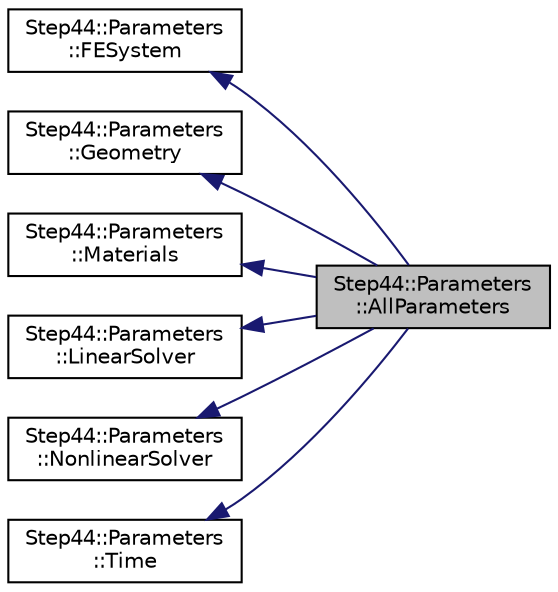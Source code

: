digraph "Step44::Parameters::AllParameters"
{
 // LATEX_PDF_SIZE
  edge [fontname="Helvetica",fontsize="10",labelfontname="Helvetica",labelfontsize="10"];
  node [fontname="Helvetica",fontsize="10",shape=record];
  rankdir="LR";
  Node1 [label="Step44::Parameters\l::AllParameters",height=0.2,width=0.4,color="black", fillcolor="grey75", style="filled", fontcolor="black",tooltip=" "];
  Node2 -> Node1 [dir="back",color="midnightblue",fontsize="10",style="solid",fontname="Helvetica"];
  Node2 [label="Step44::Parameters\l::FESystem",height=0.2,width=0.4,color="black", fillcolor="white", style="filled",URL="$structStep44_1_1Parameters_1_1FESystem.html",tooltip=" "];
  Node3 -> Node1 [dir="back",color="midnightblue",fontsize="10",style="solid",fontname="Helvetica"];
  Node3 [label="Step44::Parameters\l::Geometry",height=0.2,width=0.4,color="black", fillcolor="white", style="filled",URL="$structStep44_1_1Parameters_1_1Geometry.html",tooltip=" "];
  Node4 -> Node1 [dir="back",color="midnightblue",fontsize="10",style="solid",fontname="Helvetica"];
  Node4 [label="Step44::Parameters\l::Materials",height=0.2,width=0.4,color="black", fillcolor="white", style="filled",URL="$structStep44_1_1Parameters_1_1Materials.html",tooltip=" "];
  Node5 -> Node1 [dir="back",color="midnightblue",fontsize="10",style="solid",fontname="Helvetica"];
  Node5 [label="Step44::Parameters\l::LinearSolver",height=0.2,width=0.4,color="black", fillcolor="white", style="filled",URL="$structStep44_1_1Parameters_1_1LinearSolver.html",tooltip=" "];
  Node6 -> Node1 [dir="back",color="midnightblue",fontsize="10",style="solid",fontname="Helvetica"];
  Node6 [label="Step44::Parameters\l::NonlinearSolver",height=0.2,width=0.4,color="black", fillcolor="white", style="filled",URL="$structStep44_1_1Parameters_1_1NonlinearSolver.html",tooltip=" "];
  Node7 -> Node1 [dir="back",color="midnightblue",fontsize="10",style="solid",fontname="Helvetica"];
  Node7 [label="Step44::Parameters\l::Time",height=0.2,width=0.4,color="black", fillcolor="white", style="filled",URL="$structStep44_1_1Parameters_1_1Time.html",tooltip=" "];
}
